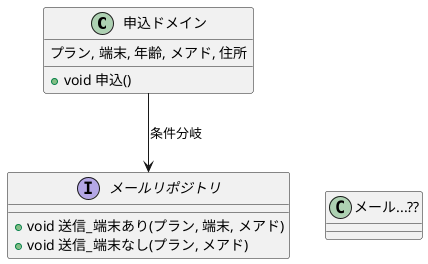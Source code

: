 @startuml

class 申込ドメイン {
  プラン, 端末, 年齢, メアド, 住所
  + void 申込()
}

interface メールリポジトリ {
  + void 送信_端末あり(プラン, 端末, メアド)
  + void 送信_端末なし(プラン, メアド)
}

申込ドメイン --> メールリポジトリ : 条件分岐

class "メール...??" as メール
メールリポジトリ -[hidden]r-> メール

@enduml